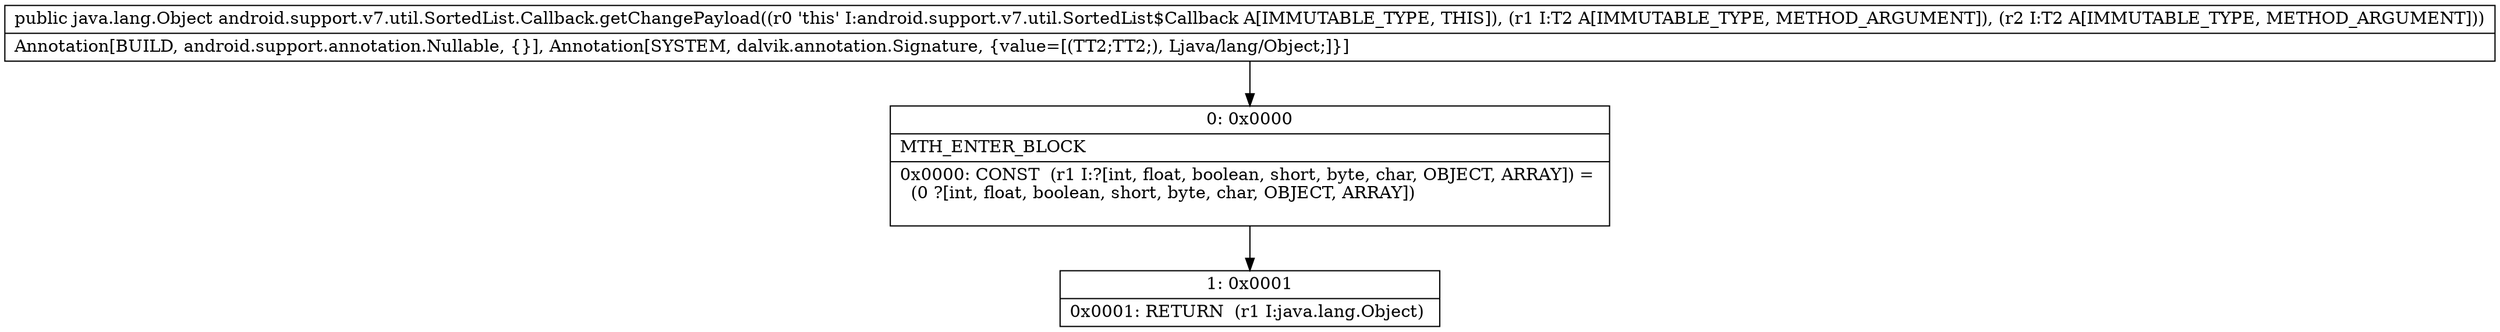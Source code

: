 digraph "CFG forandroid.support.v7.util.SortedList.Callback.getChangePayload(Ljava\/lang\/Object;Ljava\/lang\/Object;)Ljava\/lang\/Object;" {
Node_0 [shape=record,label="{0\:\ 0x0000|MTH_ENTER_BLOCK\l|0x0000: CONST  (r1 I:?[int, float, boolean, short, byte, char, OBJECT, ARRAY]) = \l  (0 ?[int, float, boolean, short, byte, char, OBJECT, ARRAY])\l \l}"];
Node_1 [shape=record,label="{1\:\ 0x0001|0x0001: RETURN  (r1 I:java.lang.Object) \l}"];
MethodNode[shape=record,label="{public java.lang.Object android.support.v7.util.SortedList.Callback.getChangePayload((r0 'this' I:android.support.v7.util.SortedList$Callback A[IMMUTABLE_TYPE, THIS]), (r1 I:T2 A[IMMUTABLE_TYPE, METHOD_ARGUMENT]), (r2 I:T2 A[IMMUTABLE_TYPE, METHOD_ARGUMENT]))  | Annotation[BUILD, android.support.annotation.Nullable, \{\}], Annotation[SYSTEM, dalvik.annotation.Signature, \{value=[(TT2;TT2;), Ljava\/lang\/Object;]\}]\l}"];
MethodNode -> Node_0;
Node_0 -> Node_1;
}

